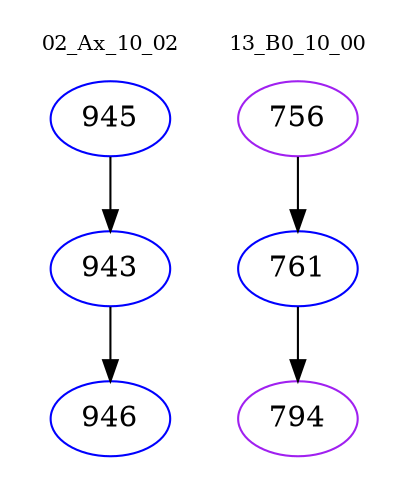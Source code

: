 digraph{
subgraph cluster_0 {
color = white
label = "02_Ax_10_02";
fontsize=10;
T0_945 [label="945", color="blue"]
T0_945 -> T0_943 [color="black"]
T0_943 [label="943", color="blue"]
T0_943 -> T0_946 [color="black"]
T0_946 [label="946", color="blue"]
}
subgraph cluster_1 {
color = white
label = "13_B0_10_00";
fontsize=10;
T1_756 [label="756", color="purple"]
T1_756 -> T1_761 [color="black"]
T1_761 [label="761", color="blue"]
T1_761 -> T1_794 [color="black"]
T1_794 [label="794", color="purple"]
}
}
